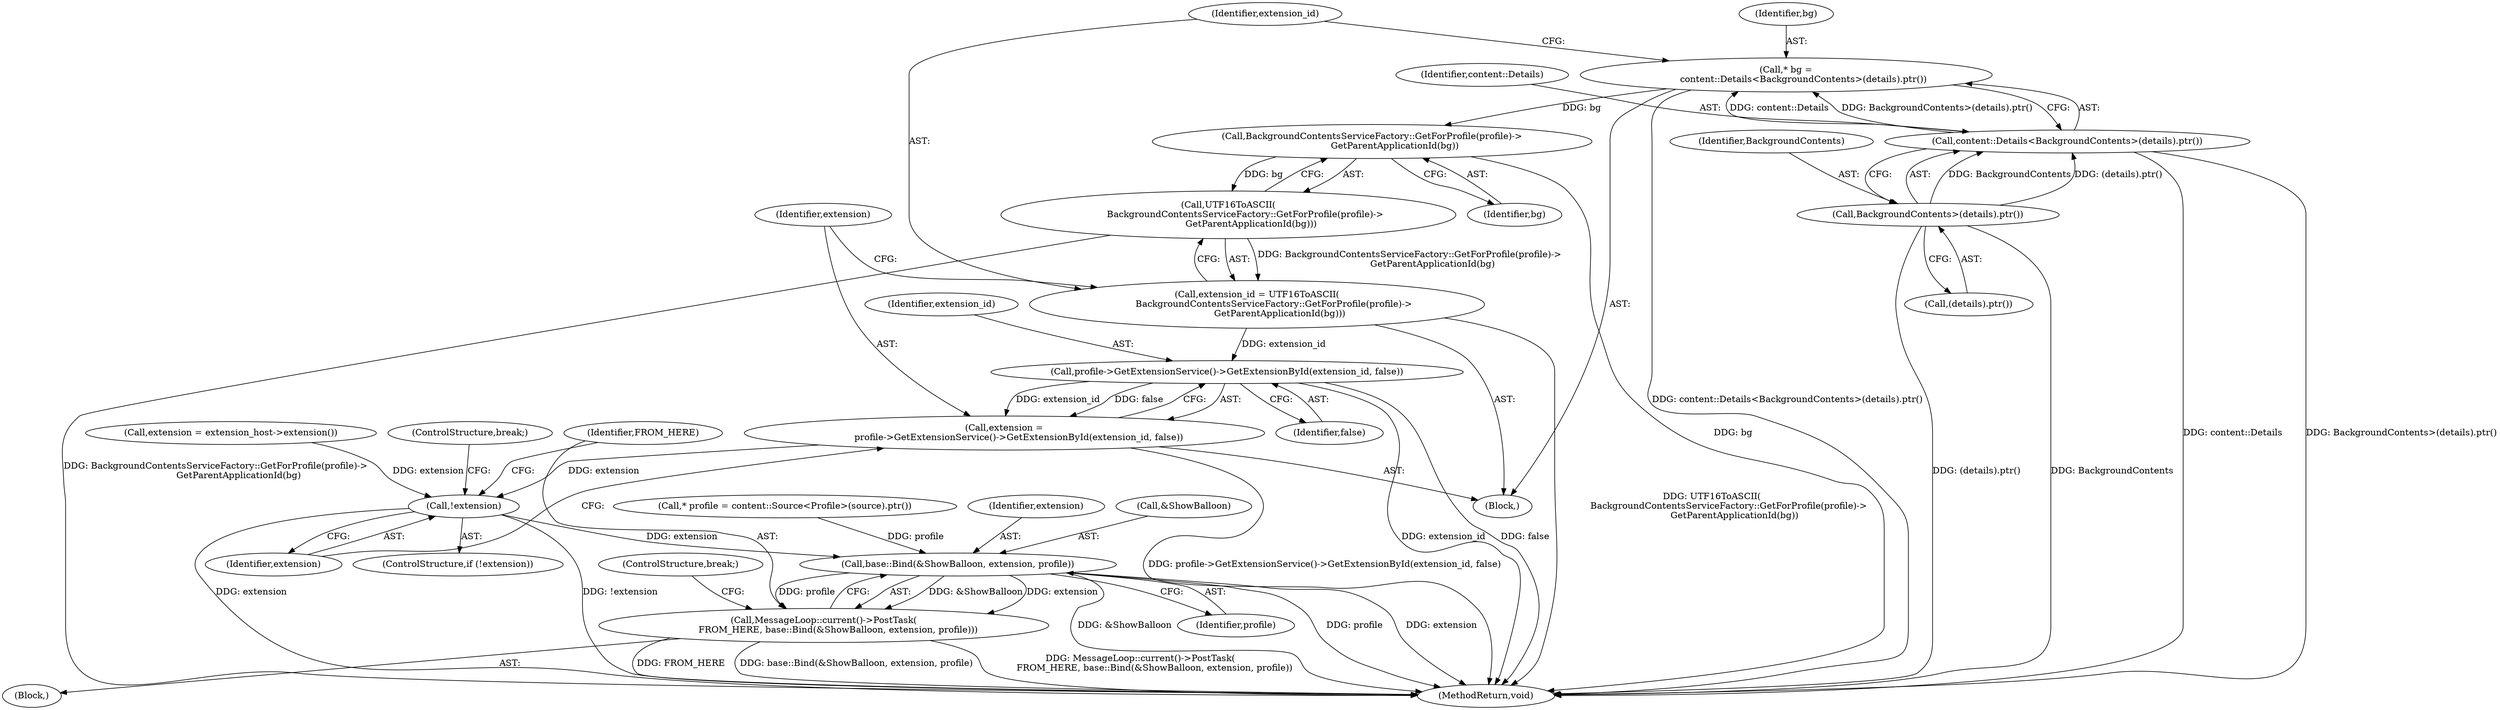 digraph "0_Chrome_a03d4448faf2c40f4ef444a88cb9aace5b98e8c4_2@pointer" {
"1000260" [label="(Call,* bg =\n            content::Details<BackgroundContents>(details).ptr())"];
"1000262" [label="(Call,content::Details<BackgroundContents>(details).ptr())"];
"1000264" [label="(Call,BackgroundContents>(details).ptr())"];
"1000271" [label="(Call,BackgroundContentsServiceFactory::GetForProfile(profile)->\n                GetParentApplicationId(bg))"];
"1000270" [label="(Call,UTF16ToASCII(\n            BackgroundContentsServiceFactory::GetForProfile(profile)->\n                GetParentApplicationId(bg)))"];
"1000268" [label="(Call,extension_id = UTF16ToASCII(\n            BackgroundContentsServiceFactory::GetForProfile(profile)->\n                GetParentApplicationId(bg)))"];
"1000275" [label="(Call,profile->GetExtensionService()->GetExtensionById(extension_id, false))"];
"1000273" [label="(Call,extension =\n          profile->GetExtensionService()->GetExtensionById(extension_id, false))"];
"1000292" [label="(Call,!extension)"];
"1000297" [label="(Call,base::Bind(&ShowBalloon, extension, profile))"];
"1000295" [label="(Call,MessageLoop::current()->PostTask(\n          FROM_HERE, base::Bind(&ShowBalloon, extension, profile)))"];
"1000296" [label="(Identifier,FROM_HERE)"];
"1000272" [label="(Identifier,bg)"];
"1000294" [label="(ControlStructure,break;)"];
"1000268" [label="(Call,extension_id = UTF16ToASCII(\n            BackgroundContentsServiceFactory::GetForProfile(profile)->\n                GetParentApplicationId(bg)))"];
"1000273" [label="(Call,extension =\n          profile->GetExtensionService()->GetExtensionById(extension_id, false))"];
"1000265" [label="(Identifier,BackgroundContents)"];
"1000261" [label="(Identifier,bg)"];
"1000359" [label="(MethodReturn,void)"];
"1000300" [label="(Identifier,extension)"];
"1000266" [label="(Call,(details).ptr())"];
"1000301" [label="(Identifier,profile)"];
"1000270" [label="(Call,UTF16ToASCII(\n            BackgroundContentsServiceFactory::GetForProfile(profile)->\n                GetParentApplicationId(bg)))"];
"1000258" [label="(Block,)"];
"1000275" [label="(Call,profile->GetExtensionService()->GetExtensionById(extension_id, false))"];
"1000260" [label="(Call,* bg =\n            content::Details<BackgroundContents>(details).ptr())"];
"1000274" [label="(Identifier,extension)"];
"1000297" [label="(Call,base::Bind(&ShowBalloon, extension, profile))"];
"1000298" [label="(Call,&ShowBalloon)"];
"1000276" [label="(Identifier,extension_id)"];
"1000271" [label="(Call,BackgroundContentsServiceFactory::GetForProfile(profile)->\n                GetParentApplicationId(bg))"];
"1000292" [label="(Call,!extension)"];
"1000263" [label="(Identifier,content::Details)"];
"1000241" [label="(Block,)"];
"1000295" [label="(Call,MessageLoop::current()->PostTask(\n          FROM_HERE, base::Bind(&ShowBalloon, extension, profile)))"];
"1000269" [label="(Identifier,extension_id)"];
"1000288" [label="(Call,extension = extension_host->extension())"];
"1000264" [label="(Call,BackgroundContents>(details).ptr())"];
"1000277" [label="(Identifier,false)"];
"1000243" [label="(Call,* profile = content::Source<Profile>(source).ptr())"];
"1000302" [label="(ControlStructure,break;)"];
"1000291" [label="(ControlStructure,if (!extension))"];
"1000262" [label="(Call,content::Details<BackgroundContents>(details).ptr())"];
"1000293" [label="(Identifier,extension)"];
"1000260" -> "1000258"  [label="AST: "];
"1000260" -> "1000262"  [label="CFG: "];
"1000261" -> "1000260"  [label="AST: "];
"1000262" -> "1000260"  [label="AST: "];
"1000269" -> "1000260"  [label="CFG: "];
"1000260" -> "1000359"  [label="DDG: content::Details<BackgroundContents>(details).ptr()"];
"1000262" -> "1000260"  [label="DDG: content::Details"];
"1000262" -> "1000260"  [label="DDG: BackgroundContents>(details).ptr()"];
"1000260" -> "1000271"  [label="DDG: bg"];
"1000262" -> "1000264"  [label="CFG: "];
"1000263" -> "1000262"  [label="AST: "];
"1000264" -> "1000262"  [label="AST: "];
"1000262" -> "1000359"  [label="DDG: content::Details"];
"1000262" -> "1000359"  [label="DDG: BackgroundContents>(details).ptr()"];
"1000264" -> "1000262"  [label="DDG: BackgroundContents"];
"1000264" -> "1000262"  [label="DDG: (details).ptr()"];
"1000264" -> "1000266"  [label="CFG: "];
"1000265" -> "1000264"  [label="AST: "];
"1000266" -> "1000264"  [label="AST: "];
"1000264" -> "1000359"  [label="DDG: BackgroundContents"];
"1000264" -> "1000359"  [label="DDG: (details).ptr()"];
"1000271" -> "1000270"  [label="AST: "];
"1000271" -> "1000272"  [label="CFG: "];
"1000272" -> "1000271"  [label="AST: "];
"1000270" -> "1000271"  [label="CFG: "];
"1000271" -> "1000359"  [label="DDG: bg"];
"1000271" -> "1000270"  [label="DDG: bg"];
"1000270" -> "1000268"  [label="AST: "];
"1000268" -> "1000270"  [label="CFG: "];
"1000270" -> "1000359"  [label="DDG: BackgroundContentsServiceFactory::GetForProfile(profile)->\n                GetParentApplicationId(bg)"];
"1000270" -> "1000268"  [label="DDG: BackgroundContentsServiceFactory::GetForProfile(profile)->\n                GetParentApplicationId(bg)"];
"1000268" -> "1000258"  [label="AST: "];
"1000269" -> "1000268"  [label="AST: "];
"1000274" -> "1000268"  [label="CFG: "];
"1000268" -> "1000359"  [label="DDG: UTF16ToASCII(\n            BackgroundContentsServiceFactory::GetForProfile(profile)->\n                GetParentApplicationId(bg))"];
"1000268" -> "1000275"  [label="DDG: extension_id"];
"1000275" -> "1000273"  [label="AST: "];
"1000275" -> "1000277"  [label="CFG: "];
"1000276" -> "1000275"  [label="AST: "];
"1000277" -> "1000275"  [label="AST: "];
"1000273" -> "1000275"  [label="CFG: "];
"1000275" -> "1000359"  [label="DDG: extension_id"];
"1000275" -> "1000359"  [label="DDG: false"];
"1000275" -> "1000273"  [label="DDG: extension_id"];
"1000275" -> "1000273"  [label="DDG: false"];
"1000273" -> "1000258"  [label="AST: "];
"1000274" -> "1000273"  [label="AST: "];
"1000293" -> "1000273"  [label="CFG: "];
"1000273" -> "1000359"  [label="DDG: profile->GetExtensionService()->GetExtensionById(extension_id, false)"];
"1000273" -> "1000292"  [label="DDG: extension"];
"1000292" -> "1000291"  [label="AST: "];
"1000292" -> "1000293"  [label="CFG: "];
"1000293" -> "1000292"  [label="AST: "];
"1000294" -> "1000292"  [label="CFG: "];
"1000296" -> "1000292"  [label="CFG: "];
"1000292" -> "1000359"  [label="DDG: !extension"];
"1000292" -> "1000359"  [label="DDG: extension"];
"1000288" -> "1000292"  [label="DDG: extension"];
"1000292" -> "1000297"  [label="DDG: extension"];
"1000297" -> "1000295"  [label="AST: "];
"1000297" -> "1000301"  [label="CFG: "];
"1000298" -> "1000297"  [label="AST: "];
"1000300" -> "1000297"  [label="AST: "];
"1000301" -> "1000297"  [label="AST: "];
"1000295" -> "1000297"  [label="CFG: "];
"1000297" -> "1000359"  [label="DDG: &ShowBalloon"];
"1000297" -> "1000359"  [label="DDG: profile"];
"1000297" -> "1000359"  [label="DDG: extension"];
"1000297" -> "1000295"  [label="DDG: &ShowBalloon"];
"1000297" -> "1000295"  [label="DDG: extension"];
"1000297" -> "1000295"  [label="DDG: profile"];
"1000243" -> "1000297"  [label="DDG: profile"];
"1000295" -> "1000241"  [label="AST: "];
"1000296" -> "1000295"  [label="AST: "];
"1000302" -> "1000295"  [label="CFG: "];
"1000295" -> "1000359"  [label="DDG: FROM_HERE"];
"1000295" -> "1000359"  [label="DDG: base::Bind(&ShowBalloon, extension, profile)"];
"1000295" -> "1000359"  [label="DDG: MessageLoop::current()->PostTask(\n          FROM_HERE, base::Bind(&ShowBalloon, extension, profile))"];
}
